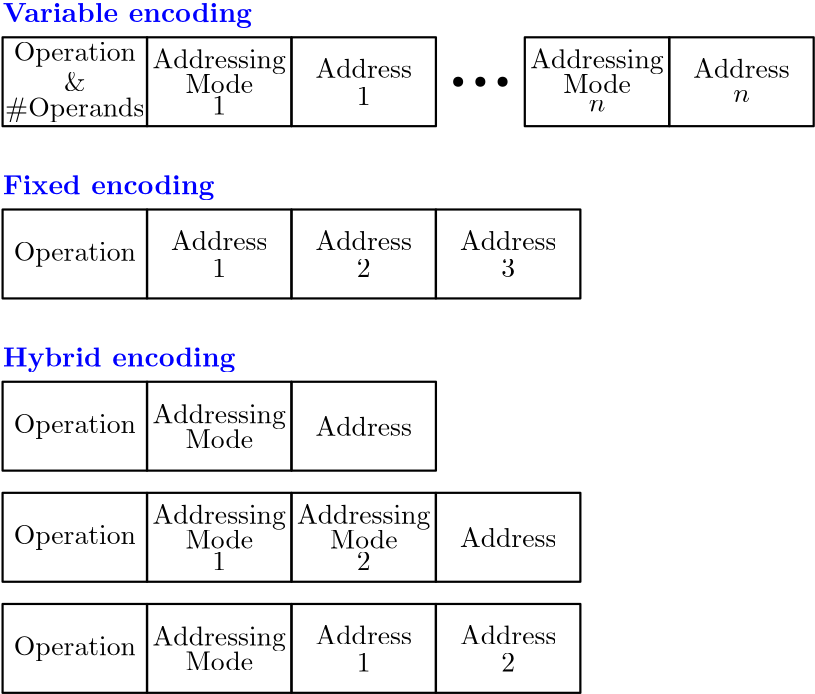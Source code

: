 <?xml version="1.0"?>
<!DOCTYPE ipe SYSTEM "ipe.dtd">
<ipe version="70206" creator="Ipe 7.2.7">
<info created="D:20190828144229" modified="D:20190828152121"/>
<ipestyle name="basic">
<symbol name="arrow/arc(spx)">
<path stroke="sym-stroke" fill="sym-stroke" pen="sym-pen">
0 0 m
-1 0.333 l
-1 -0.333 l
h
</path>
</symbol>
<symbol name="arrow/farc(spx)">
<path stroke="sym-stroke" fill="white" pen="sym-pen">
0 0 m
-1 0.333 l
-1 -0.333 l
h
</path>
</symbol>
<symbol name="arrow/ptarc(spx)">
<path stroke="sym-stroke" fill="sym-stroke" pen="sym-pen">
0 0 m
-1 0.333 l
-0.8 0 l
-1 -0.333 l
h
</path>
</symbol>
<symbol name="arrow/fptarc(spx)">
<path stroke="sym-stroke" fill="white" pen="sym-pen">
0 0 m
-1 0.333 l
-0.8 0 l
-1 -0.333 l
h
</path>
</symbol>
<symbol name="mark/circle(sx)" transformations="translations">
<path fill="sym-stroke">
0.6 0 0 0.6 0 0 e
0.4 0 0 0.4 0 0 e
</path>
</symbol>
<symbol name="mark/disk(sx)" transformations="translations">
<path fill="sym-stroke">
0.6 0 0 0.6 0 0 e
</path>
</symbol>
<symbol name="mark/fdisk(sfx)" transformations="translations">
<group>
<path fill="sym-fill">
0.5 0 0 0.5 0 0 e
</path>
<path fill="sym-stroke" fillrule="eofill">
0.6 0 0 0.6 0 0 e
0.4 0 0 0.4 0 0 e
</path>
</group>
</symbol>
<symbol name="mark/box(sx)" transformations="translations">
<path fill="sym-stroke" fillrule="eofill">
-0.6 -0.6 m
0.6 -0.6 l
0.6 0.6 l
-0.6 0.6 l
h
-0.4 -0.4 m
0.4 -0.4 l
0.4 0.4 l
-0.4 0.4 l
h
</path>
</symbol>
<symbol name="mark/square(sx)" transformations="translations">
<path fill="sym-stroke">
-0.6 -0.6 m
0.6 -0.6 l
0.6 0.6 l
-0.6 0.6 l
h
</path>
</symbol>
<symbol name="mark/fsquare(sfx)" transformations="translations">
<group>
<path fill="sym-fill">
-0.5 -0.5 m
0.5 -0.5 l
0.5 0.5 l
-0.5 0.5 l
h
</path>
<path fill="sym-stroke" fillrule="eofill">
-0.6 -0.6 m
0.6 -0.6 l
0.6 0.6 l
-0.6 0.6 l
h
-0.4 -0.4 m
0.4 -0.4 l
0.4 0.4 l
-0.4 0.4 l
h
</path>
</group>
</symbol>
<symbol name="mark/cross(sx)" transformations="translations">
<group>
<path fill="sym-stroke">
-0.43 -0.57 m
0.57 0.43 l
0.43 0.57 l
-0.57 -0.43 l
h
</path>
<path fill="sym-stroke">
-0.43 0.57 m
0.57 -0.43 l
0.43 -0.57 l
-0.57 0.43 l
h
</path>
</group>
</symbol>
<symbol name="arrow/fnormal(spx)">
<path stroke="sym-stroke" fill="white" pen="sym-pen">
0 0 m
-1 0.333 l
-1 -0.333 l
h
</path>
</symbol>
<symbol name="arrow/pointed(spx)">
<path stroke="sym-stroke" fill="sym-stroke" pen="sym-pen">
0 0 m
-1 0.333 l
-0.8 0 l
-1 -0.333 l
h
</path>
</symbol>
<symbol name="arrow/fpointed(spx)">
<path stroke="sym-stroke" fill="white" pen="sym-pen">
0 0 m
-1 0.333 l
-0.8 0 l
-1 -0.333 l
h
</path>
</symbol>
<symbol name="arrow/linear(spx)">
<path stroke="sym-stroke" pen="sym-pen">
-1 0.333 m
0 0 l
-1 -0.333 l
</path>
</symbol>
<symbol name="arrow/fdouble(spx)">
<path stroke="sym-stroke" fill="white" pen="sym-pen">
0 0 m
-1 0.333 l
-1 -0.333 l
h
-1 0 m
-2 0.333 l
-2 -0.333 l
h
</path>
</symbol>
<symbol name="arrow/double(spx)">
<path stroke="sym-stroke" fill="sym-stroke" pen="sym-pen">
0 0 m
-1 0.333 l
-1 -0.333 l
h
-1 0 m
-2 0.333 l
-2 -0.333 l
h
</path>
</symbol>
<pen name="heavier" value="0.8"/>
<pen name="fat" value="1.2"/>
<pen name="ultrafat" value="2"/>
<symbolsize name="large" value="5"/>
<symbolsize name="small" value="2"/>
<symbolsize name="tiny" value="1.1"/>
<arrowsize name="large" value="10"/>
<arrowsize name="small" value="5"/>
<arrowsize name="tiny" value="3"/>
<color name="red1" value="1 0 0"/>
<color name="red2" value="0.933 0 0"/>
<color name="red3" value="0.804 0 0"/>
<color name="red4" value="0.545 0 0"/>
<color name="green1" value="0 1 0"/>
<color name="green2" value="0 0.933 0"/>
<color name="green3" value="0 0.804 0"/>
<color name="green4" value="0 0.545 0"/>
<color name="green" value="0 1 0"/>
<color name="blue1" value="0 0 1"/>
<color name="blue2" value="0 0 0.933"/>
<color name="blue3" value="0 0 0.804"/>
<color name="blue4" value="0 0 0.545"/>
<color name="yellow" value="1 1 0"/>
<color name="orange" value="1 0.647 0"/>
<color name="gold" value="1 0.843 0"/>
<color name="purple" value="0.627 0.125 0.941"/>
<color name="gray" value="0.745"/>
<color name="brown" value="0.647 0.165 0.165"/>
<color name="navy" value="0 0 0.502"/>
<color name="pink" value="1 0.753 0.796"/>
<color name="seagreen" value="0.18 0.545 0.341"/>
<color name="turquoise" value="0.251 0.878 0.816"/>
<color name="violet" value="0.933 0.51 0.933"/>
<color name="darkblue" value="0 0 0.545"/>
<color name="darkcyan" value="0 0.545 0.545"/>
<color name="darkgray" value="0.663"/>
<color name="darkgreen" value="0 0.392 0"/>
<color name="darkmagenta" value="0.545 0 0.545"/>
<color name="darkorange" value="1 0.549 0"/>
<color name="darkred" value="0.545 0 0"/>
<color name="lightblue" value="0.678 0.847 0.902"/>
<color name="lightcyan" value="0.878 1 1"/>
<color name="lightgray" value="0.827"/>
<color name="lightgreen" value="0.565 0.933 0.565"/>
<color name="lightyellow" value="1 1 0.878"/>
<dashstyle name="dashed1" value="[1] 0"/>
<dashstyle name="dashed2" value="[2] 0"/>
<dashstyle name="dashed3" value="[4] 0"/>
<dashstyle name="dotted1" value="[1 1] 0"/>
<dashstyle name="dotted2" value="[1 2] 0"/>
<dashstyle name="dotted3" value="[1 3] 0"/>
<dashstyle name="dash dotted" value="[4 2 1 2] 0"/>
<dashstyle name="dash dot dotted" value="[4 2 1 2 1 2] 0"/>
<textsize name="large" value="\large"/>
<textsize name="Large" value="\Large"/>
<textsize name="LARGE" value="\LARGE"/>
<textsize name="huge" value="\huge"/>
<textsize name="Huge" value="\Huge"/>
<textsize name="small" value="\small"/>
<textsize name="footnote" value="\footnotesize"/>
<textsize name="tiny" value="\tiny"/>
<textstyle name="center" begin="\begin{center}" end="\end{center}"/>
<textstyle name="itemize" begin="\begin{itemize}" end="\end{itemize}"/>
<textstyle name="item" begin="\begin{itemize}\item{}" end="\end{itemize}"/>
<gridsize name="1 pts" value="1"/>
<gridsize name="2 pts" value="2"/>
<gridsize name="4 pts" value="4"/>
<gridsize name="8 pts (~3 mm)" value="8"/>
<gridsize name="16 pts (~6 mm)" value="16"/>
<gridsize name="32 pts (~12 mm)" value="32"/>
<gridsize name="10 pts (~3.5 mm)" value="10"/>
<gridsize name="20 pts (~7 mm)" value="20"/>
<gridsize name="14 pts (~5 mm)" value="14"/>
<gridsize name="28 pts (~10 mm)" value="28"/>
<gridsize name="56 pts (~20 mm)" value="56"/>
<anglesize name="90 deg" value="90"/>
<anglesize name="60 deg" value="60"/>
<anglesize name="45 deg" value="45"/>
<anglesize name="30 deg" value="30"/>
<anglesize name="22.5 deg" value="22.5"/>
<opacity name="10%" value="0.1"/>
<opacity name="30%" value="0.3"/>
<opacity name="50%" value="0.5"/>
<opacity name="75%" value="0.75"/>
<layout paper="300 252" origin="0 0" frame="300 252"/>
<tiling name="falling" angle="-60" step="4" width="1"/>
<tiling name="rising" angle="30" step="4" width="1"/>
</ipestyle>
<page>
<layer name="alpha"/>
<view layers="alpha" active="alpha"/>
<text layer="alpha" matrix="1 0 0 1 -4 112" transformations="translations" pos="32 120" stroke="black" type="label" width="44.029" height="6.815" depth="1.93" halign="center" valign="center">Operation</text>
<path matrix="1 0 0 1 -8 110" stroke="black" pen="heavier">
62 128 m
62 96 l
114 96 l
114 128 l
h
</path>
<text matrix="1 0 0 1 -8 109.391" transformations="translations" pos="88 120" stroke="black" type="label" width="48.014" height="6.926" depth="1.93" halign="center" valign="center">Addressing</text>
<text matrix="1 0 0 1 -8 101.391" transformations="translations" pos="88 120" stroke="black" type="label" width="24.353" height="6.918" depth="0" halign="center" valign="center">Mode</text>
<text matrix="1 0 0 1 -8 93.391" transformations="translations" pos="88 120" stroke="black" type="label" width="4.981" height="6.42" depth="0" halign="center" valign="center">1</text>
<path matrix="1 0 0 1 44 110" stroke="black" pen="heavier">
62 128 m
62 96 l
114 96 l
114 128 l
h
</path>
<path matrix="1 0 0 1 -60 110" stroke="black" pen="heavier">
62 128 m
62 96 l
114 96 l
114 128 l
h
</path>
<use matrix="1 0 0 1 -8 110" name="mark/disk(sx)" pos="174 112" size="normal" stroke="black"/>
<use matrix="1 0 0 1 -8 110" name="mark/disk(sx)" pos="182 112" size="normal" stroke="black"/>
<use matrix="1 0 0 1 -8 110" name="mark/disk(sx)" pos="190 112" size="normal" stroke="black"/>
<path matrix="1 0 0 1 128 110" stroke="black" pen="heavier">
62 128 m
62 96 l
114 96 l
114 128 l
h
</path>
<text matrix="1 0 0 1 128 109.391" transformations="translations" pos="88 120" stroke="black" type="label" width="48.014" height="6.926" depth="1.93" halign="center" valign="center">Addressing</text>
<text matrix="1 0 0 1 128 101.391" transformations="translations" pos="88 120" stroke="black" type="label" width="24.353" height="6.918" depth="0" halign="center" valign="center">Mode</text>
<text matrix="1 0 0 1 128 93.391" transformations="translations" pos="88 120" stroke="black" type="label" width="5.98" height="4.289" depth="0" halign="center" valign="center" style="math">n</text>
<path matrix="1 0 0 1 180 110" stroke="black" pen="heavier">
62 128 m
62 96 l
114 96 l
114 128 l
h
</path>
<text matrix="1 0 0 1 180 106.876" transformations="translations" pos="88 120" stroke="black" type="label" width="34.731" height="6.918" depth="0" halign="center" valign="center">Address</text>
<text matrix="1 0 0 1 180 96.8755" transformations="translations" pos="88 120" stroke="black" type="label" width="5.98" height="4.289" depth="0" halign="center" valign="center" style="math">n</text>
<text matrix="1 0 0 1 44 106.876" transformations="translations" pos="88 120" stroke="black" type="label" width="34.731" height="6.918" depth="0" halign="center" valign="center">Address</text>
<text matrix="1 0 0 1 44 96.8755" transformations="translations" pos="88 120" stroke="black" type="label" width="4.981" height="6.42" depth="0" halign="center" valign="center">1</text>
<text matrix="1 0 0 1 -4 40" transformations="translations" pos="32 120" stroke="black" type="label" width="44.029" height="6.815" depth="1.93" halign="center" valign="center">Operation</text>
<path matrix="1 0 0 1 -8 48" stroke="black" pen="heavier">
62 128 m
62 96 l
114 96 l
114 128 l
h
</path>
<path matrix="1 0 0 1 44 48" stroke="black" pen="heavier">
62 128 m
62 96 l
114 96 l
114 128 l
h
</path>
<path matrix="1 0 0 1 -60 48" stroke="black" pen="heavier">
62 128 m
62 96 l
114 96 l
114 128 l
h
</path>
<path matrix="1 0 0 1 96 48" stroke="black" pen="heavier">
62 128 m
62 96 l
114 96 l
114 128 l
h
</path>
<group matrix="1 0 0 1 0 32">
<text matrix="1 0 0 1 -8 12.8755" transformations="translations" pos="88 120" stroke="black" type="label" width="34.731" height="6.918" depth="0" halign="center" valign="center">Address</text>
<text matrix="1 0 0 1 -8 2.8755" transformations="translations" pos="88 120" stroke="black" type="label" width="4.981" height="6.42" depth="0" halign="center" valign="center">1</text>
</group>
<group matrix="1 0 0 1 0 32">
<text matrix="1 0 0 1 44 12.8755" transformations="translations" pos="88 120" stroke="black" type="label" width="34.731" height="6.918" depth="0" halign="center" valign="center">Address</text>
<text matrix="1 0 0 1 44 2.8755" transformations="translations" pos="88 120" stroke="black" type="label" width="4.981" height="6.42" depth="0" halign="center" valign="center">2</text>
</group>
<group matrix="1 0 0 1 0 32">
<text matrix="1 0 0 1 96 12.8755" transformations="translations" pos="88 120" stroke="black" type="label" width="34.731" height="6.918" depth="0" halign="center" valign="center">Address</text>
<text matrix="1 0 0 1 96 2.8755" transformations="translations" pos="88 120" stroke="black" type="label" width="4.981" height="6.42" depth="0" halign="center" valign="center" style="math">3</text>
</group>
<text matrix="1 0 0 1 -4 92" transformations="translations" pos="32 120" stroke="black" type="label" width="50.173" height="6.926" depth="1.93" halign="center" valign="center">\#Operands</text>
<text matrix="1 0 0 1 -4 102" transformations="translations" pos="32 120" stroke="black" type="label" width="7.749" height="6.918" depth="0" halign="center" valign="center">\&amp;</text>
<text matrix="1 0 0 1 -4 -22" transformations="translations" pos="32 120" stroke="black" type="label" width="44.029" height="6.815" depth="1.93" halign="center" valign="center">Operation</text>
<path matrix="1 0 0 1 -60 -14" stroke="black" pen="heavier">
62 128 m
62 96 l
114 96 l
114 128 l
h
</path>
<path matrix="1 0 0 1 -8 -14" stroke="black" pen="heavier">
62 128 m
62 96 l
114 96 l
114 128 l
h
</path>
<path matrix="1 0 0 1 44 -14" stroke="black" pen="heavier">
62 128 m
62 96 l
114 96 l
114 128 l
h
</path>
<text matrix="1 0 0 1 44 -22" transformations="translations" pos="88 120" stroke="black" type="label" width="34.731" height="6.918" depth="0" halign="center" valign="center">Address</text>
<group matrix="1 0 0 1 0 14.1245">
<text matrix="1 0 0 1 -8 -32.609" transformations="translations" pos="88 120" stroke="black" type="label" width="48.014" height="6.926" depth="1.93" halign="center" valign="center">Addressing</text>
<text matrix="1 0 0 1 -8 -40.609" transformations="translations" pos="88 120" stroke="black" type="label" width="24.353" height="6.918" depth="0" halign="center" valign="center">Mode</text>
</group>
<text matrix="1 0 0 1 -4 -62" transformations="translations" pos="32 120" stroke="black" type="label" width="44.029" height="6.815" depth="1.93" halign="center" valign="center">Operation</text>
<path matrix="1 0 0 1 -60 -54" stroke="black" pen="heavier">
62 128 m
62 96 l
114 96 l
114 128 l
h
</path>
<path matrix="1 0 0 1 -8 -54" stroke="black" pen="heavier">
62 128 m
62 96 l
114 96 l
114 128 l
h
</path>
<text matrix="1 0 0 1 -8 -54.609" transformations="translations" pos="88 120" stroke="black" type="label" width="48.014" height="6.926" depth="1.93" halign="center" valign="center">Addressing</text>
<text matrix="1 0 0 1 -8 -62.609" transformations="translations" pos="88 120" stroke="black" type="label" width="24.353" height="6.918" depth="0" halign="center" valign="center">Mode</text>
<text matrix="1 0 0 1 -8 -70.609" transformations="translations" pos="88 120" stroke="black" type="label" width="4.981" height="6.42" depth="0" halign="center" valign="center">1</text>
<path matrix="1 0 0 1 44 -54" stroke="black" pen="heavier">
62 128 m
62 96 l
114 96 l
114 128 l
h
</path>
<text matrix="1 0 0 1 44 -54.609" transformations="translations" pos="88 120" stroke="black" type="label" width="48.014" height="6.926" depth="1.93" halign="center" valign="center">Addressing</text>
<text matrix="1 0 0 1 44 -62.609" transformations="translations" pos="88 120" stroke="black" type="label" width="24.353" height="6.918" depth="0" halign="center" valign="center">Mode</text>
<text matrix="1 0 0 1 44 -70.609" transformations="translations" pos="88 120" stroke="black" type="label" width="4.981" height="6.42" depth="0" halign="center" valign="center">2</text>
<path matrix="1 0 0 1 96 -54" stroke="black" pen="heavier">
62 128 m
62 96 l
114 96 l
114 128 l
h
</path>
<text matrix="1 0 0 1 96 -62" transformations="translations" pos="88 120" stroke="black" type="label" width="34.731" height="6.918" depth="0" halign="center" valign="center">Address</text>
<text matrix="1 0 0 1 -4 -102" transformations="translations" pos="32 120" stroke="black" type="label" width="44.029" height="6.815" depth="1.93" halign="center" valign="center">Operation</text>
<path matrix="1 0 0 1 -60 -94" stroke="black" pen="heavier">
62 128 m
62 96 l
114 96 l
114 128 l
h
</path>
<path matrix="1 0 0 1 -8 -94" stroke="black" pen="heavier">
62 128 m
62 96 l
114 96 l
114 128 l
h
</path>
<group matrix="1 0 0 1 0 -65.8755">
<text matrix="1 0 0 1 -8 -32.609" transformations="translations" pos="88 120" stroke="black" type="label" width="48.014" height="6.926" depth="1.93" halign="center" valign="center">Addressing</text>
<text matrix="1 0 0 1 -8 -40.609" transformations="translations" pos="88 120" stroke="black" type="label" width="24.353" height="6.918" depth="0" halign="center" valign="center">Mode</text>
</group>
<path matrix="1 0 0 1 44 -94" stroke="black" pen="heavier">
62 128 m
62 96 l
114 96 l
114 128 l
h
</path>
<path matrix="1 0 0 1 96 -94" stroke="black" pen="heavier">
62 128 m
62 96 l
114 96 l
114 128 l
h
</path>
<group matrix="1 0 0 1 52 -110">
<text matrix="1 0 0 1 -8 12.8755" transformations="translations" pos="88 120" stroke="black" type="label" width="34.731" height="6.918" depth="0" halign="center" valign="center">Address</text>
<text matrix="1 0 0 1 -8 2.8755" transformations="translations" pos="88 120" stroke="black" type="label" width="4.981" height="6.42" depth="0" halign="center" valign="center">1</text>
</group>
<group matrix="1 0 0 1 52 -110">
<text matrix="1 0 0 1 44 12.8755" transformations="translations" pos="88 120" stroke="black" type="label" width="34.731" height="6.918" depth="0" halign="center" valign="center">Address</text>
<text matrix="1 0 0 1 44 2.8755" transformations="translations" pos="88 120" stroke="black" type="label" width="4.981" height="6.42" depth="0" halign="center" valign="center">2</text>
</group>
<text matrix="1 0 0 1 12 2" transformations="translations" pos="32 120" stroke="black" type="label" width="83.859" height="6.926" depth="1.93" halign="center" valign="center">\textbf{\textcolor{blue}{Hybrid encoding}}</text>
<text matrix="1 0 0 1 8.205 64" transformations="translations" pos="32 120" stroke="black" type="label" width="76.269" height="6.926" depth="1.93" halign="center" valign="center">\textbf{\textcolor{blue}{Fixed encoding}}</text>
<text matrix="1 0 0 1 14.9505 126" transformations="translations" pos="32 120" stroke="black" type="label" width="89.76" height="6.926" depth="1.93" halign="center" valign="center">\textbf{\textcolor{blue}{Variable encoding}}</text>
</page>
</ipe>

